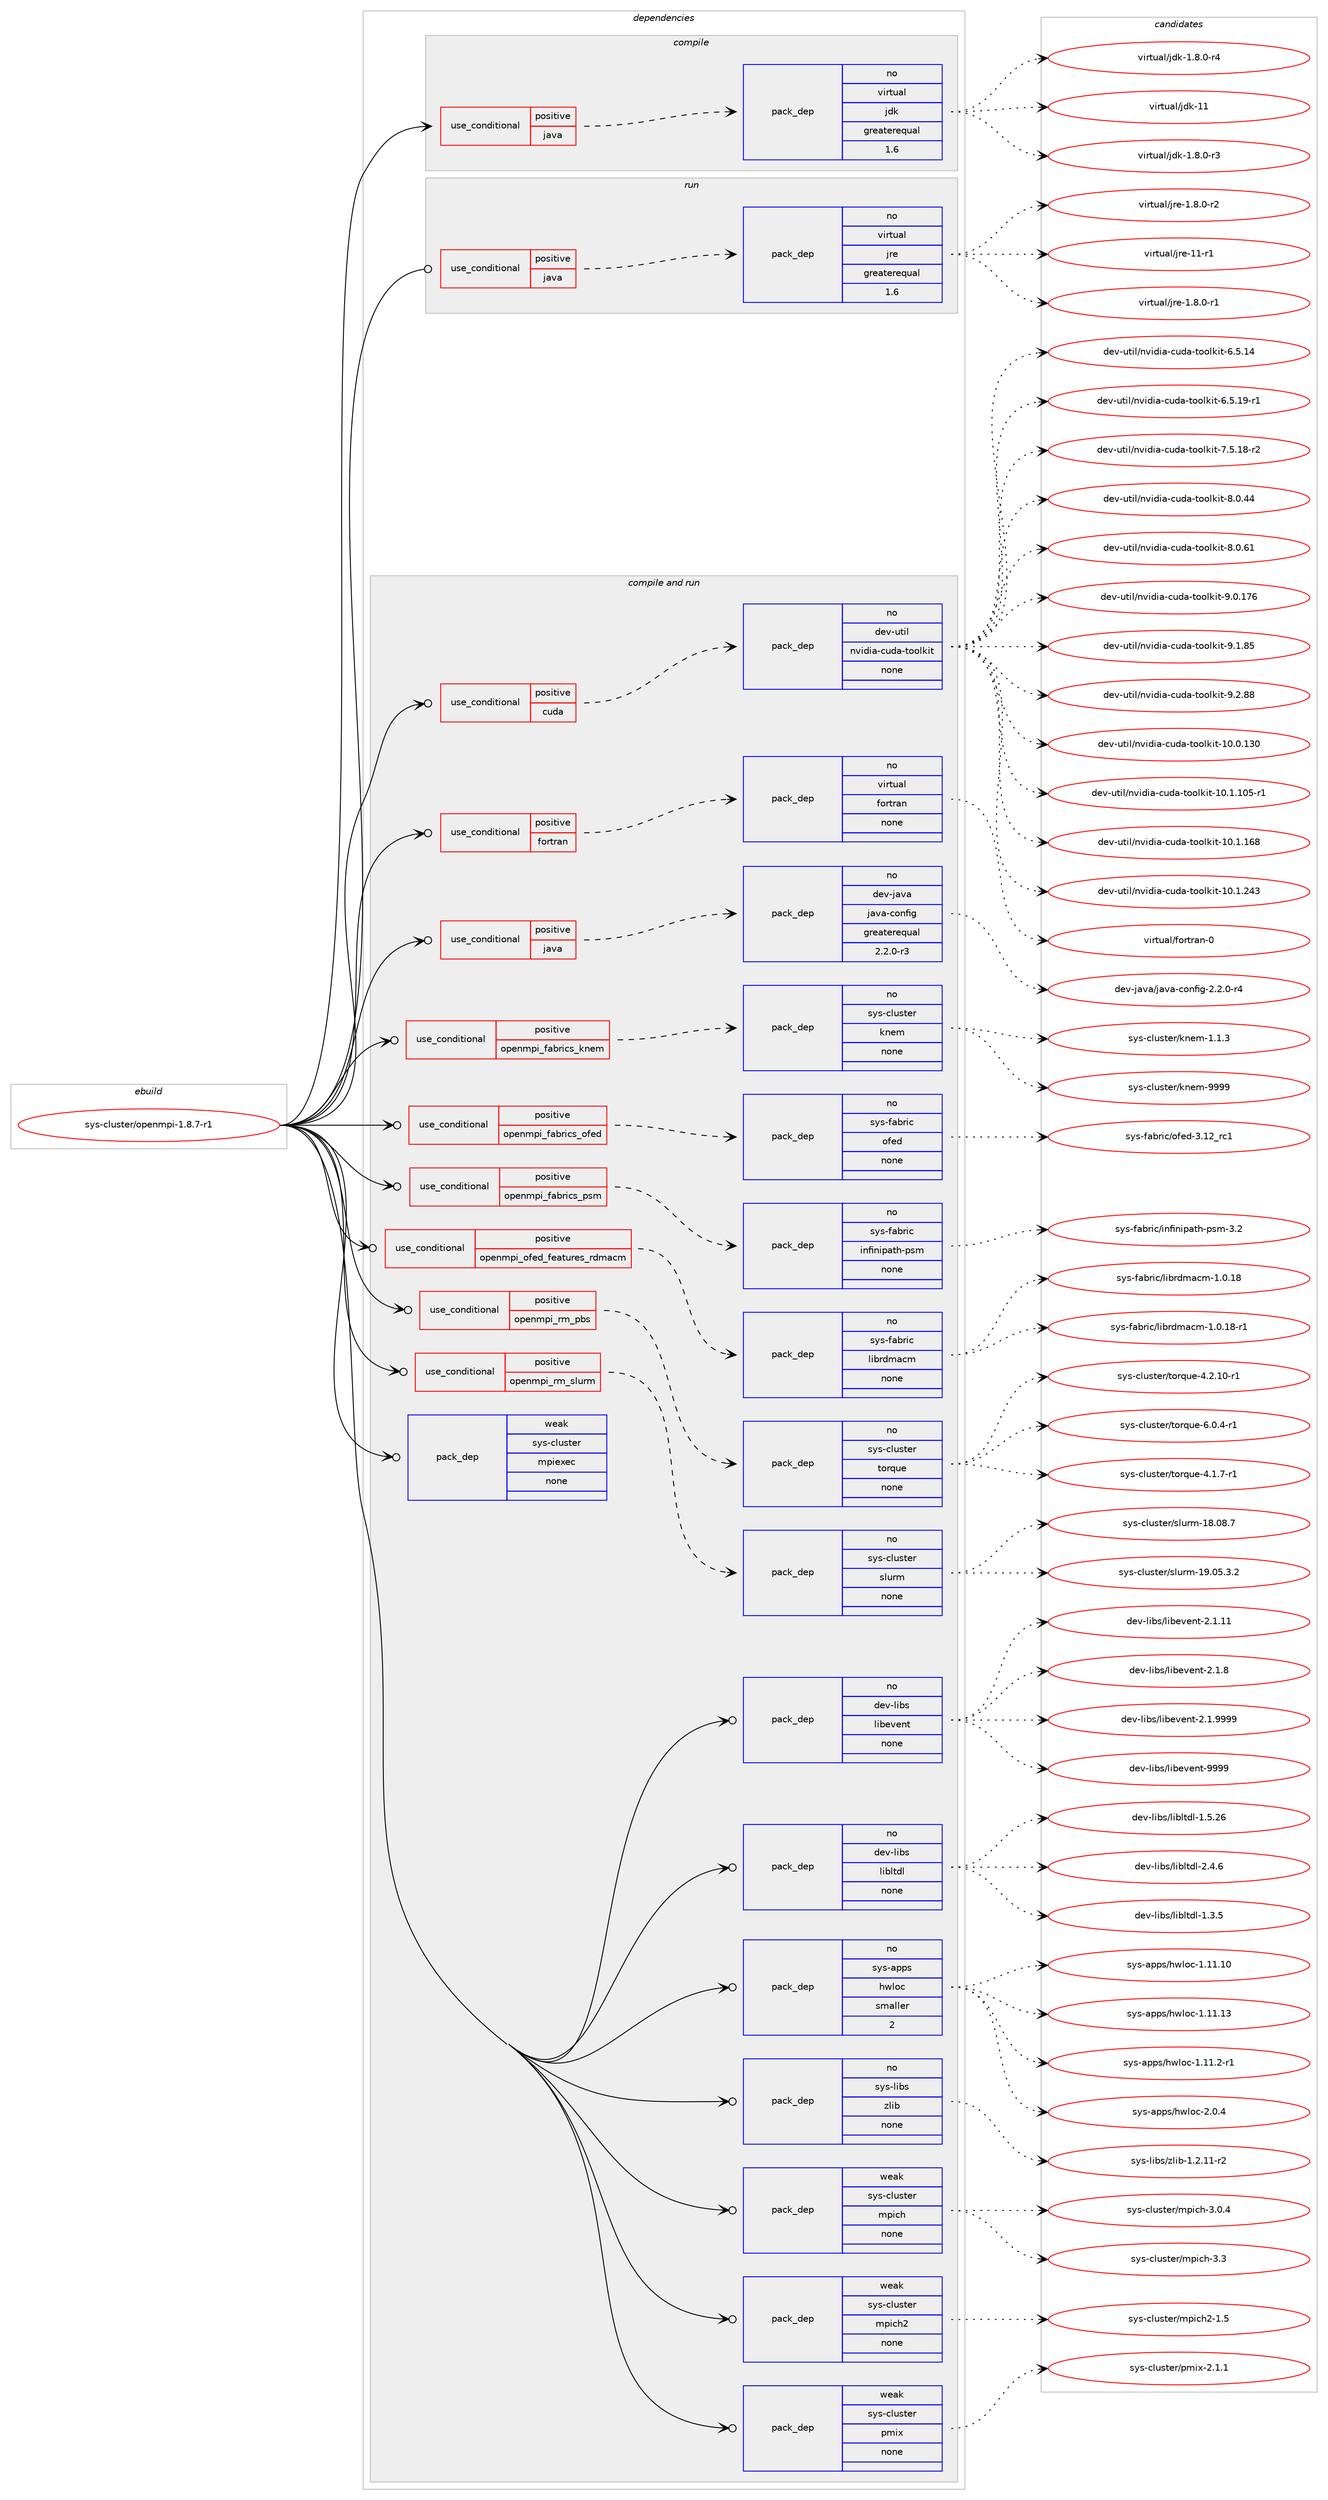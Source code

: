 digraph prolog {

# *************
# Graph options
# *************

newrank=true;
concentrate=true;
compound=true;
graph [rankdir=LR,fontname=Helvetica,fontsize=10,ranksep=1.5];#, ranksep=2.5, nodesep=0.2];
edge  [arrowhead=vee];
node  [fontname=Helvetica,fontsize=10];

# **********
# The ebuild
# **********

subgraph cluster_leftcol {
color=gray;
rank=same;
label=<<i>ebuild</i>>;
id [label="sys-cluster/openmpi-1.8.7-r1", color=red, width=4, href="../sys-cluster/openmpi-1.8.7-r1.svg"];
}

# ****************
# The dependencies
# ****************

subgraph cluster_midcol {
color=gray;
label=<<i>dependencies</i>>;
subgraph cluster_compile {
fillcolor="#eeeeee";
style=filled;
label=<<i>compile</i>>;
subgraph cond213218 {
dependency886906 [label=<<TABLE BORDER="0" CELLBORDER="1" CELLSPACING="0" CELLPADDING="4"><TR><TD ROWSPAN="3" CELLPADDING="10">use_conditional</TD></TR><TR><TD>positive</TD></TR><TR><TD>java</TD></TR></TABLE>>, shape=none, color=red];
subgraph pack658159 {
dependency886907 [label=<<TABLE BORDER="0" CELLBORDER="1" CELLSPACING="0" CELLPADDING="4" WIDTH="220"><TR><TD ROWSPAN="6" CELLPADDING="30">pack_dep</TD></TR><TR><TD WIDTH="110">no</TD></TR><TR><TD>virtual</TD></TR><TR><TD>jdk</TD></TR><TR><TD>greaterequal</TD></TR><TR><TD>1.6</TD></TR></TABLE>>, shape=none, color=blue];
}
dependency886906:e -> dependency886907:w [weight=20,style="dashed",arrowhead="vee"];
}
id:e -> dependency886906:w [weight=20,style="solid",arrowhead="vee"];
}
subgraph cluster_compileandrun {
fillcolor="#eeeeee";
style=filled;
label=<<i>compile and run</i>>;
subgraph cond213219 {
dependency886908 [label=<<TABLE BORDER="0" CELLBORDER="1" CELLSPACING="0" CELLPADDING="4"><TR><TD ROWSPAN="3" CELLPADDING="10">use_conditional</TD></TR><TR><TD>positive</TD></TR><TR><TD>cuda</TD></TR></TABLE>>, shape=none, color=red];
subgraph pack658160 {
dependency886909 [label=<<TABLE BORDER="0" CELLBORDER="1" CELLSPACING="0" CELLPADDING="4" WIDTH="220"><TR><TD ROWSPAN="6" CELLPADDING="30">pack_dep</TD></TR><TR><TD WIDTH="110">no</TD></TR><TR><TD>dev-util</TD></TR><TR><TD>nvidia-cuda-toolkit</TD></TR><TR><TD>none</TD></TR><TR><TD></TD></TR></TABLE>>, shape=none, color=blue];
}
dependency886908:e -> dependency886909:w [weight=20,style="dashed",arrowhead="vee"];
}
id:e -> dependency886908:w [weight=20,style="solid",arrowhead="odotvee"];
subgraph cond213220 {
dependency886910 [label=<<TABLE BORDER="0" CELLBORDER="1" CELLSPACING="0" CELLPADDING="4"><TR><TD ROWSPAN="3" CELLPADDING="10">use_conditional</TD></TR><TR><TD>positive</TD></TR><TR><TD>fortran</TD></TR></TABLE>>, shape=none, color=red];
subgraph pack658161 {
dependency886911 [label=<<TABLE BORDER="0" CELLBORDER="1" CELLSPACING="0" CELLPADDING="4" WIDTH="220"><TR><TD ROWSPAN="6" CELLPADDING="30">pack_dep</TD></TR><TR><TD WIDTH="110">no</TD></TR><TR><TD>virtual</TD></TR><TR><TD>fortran</TD></TR><TR><TD>none</TD></TR><TR><TD></TD></TR></TABLE>>, shape=none, color=blue];
}
dependency886910:e -> dependency886911:w [weight=20,style="dashed",arrowhead="vee"];
}
id:e -> dependency886910:w [weight=20,style="solid",arrowhead="odotvee"];
subgraph cond213221 {
dependency886912 [label=<<TABLE BORDER="0" CELLBORDER="1" CELLSPACING="0" CELLPADDING="4"><TR><TD ROWSPAN="3" CELLPADDING="10">use_conditional</TD></TR><TR><TD>positive</TD></TR><TR><TD>java</TD></TR></TABLE>>, shape=none, color=red];
subgraph pack658162 {
dependency886913 [label=<<TABLE BORDER="0" CELLBORDER="1" CELLSPACING="0" CELLPADDING="4" WIDTH="220"><TR><TD ROWSPAN="6" CELLPADDING="30">pack_dep</TD></TR><TR><TD WIDTH="110">no</TD></TR><TR><TD>dev-java</TD></TR><TR><TD>java-config</TD></TR><TR><TD>greaterequal</TD></TR><TR><TD>2.2.0-r3</TD></TR></TABLE>>, shape=none, color=blue];
}
dependency886912:e -> dependency886913:w [weight=20,style="dashed",arrowhead="vee"];
}
id:e -> dependency886912:w [weight=20,style="solid",arrowhead="odotvee"];
subgraph cond213222 {
dependency886914 [label=<<TABLE BORDER="0" CELLBORDER="1" CELLSPACING="0" CELLPADDING="4"><TR><TD ROWSPAN="3" CELLPADDING="10">use_conditional</TD></TR><TR><TD>positive</TD></TR><TR><TD>openmpi_fabrics_knem</TD></TR></TABLE>>, shape=none, color=red];
subgraph pack658163 {
dependency886915 [label=<<TABLE BORDER="0" CELLBORDER="1" CELLSPACING="0" CELLPADDING="4" WIDTH="220"><TR><TD ROWSPAN="6" CELLPADDING="30">pack_dep</TD></TR><TR><TD WIDTH="110">no</TD></TR><TR><TD>sys-cluster</TD></TR><TR><TD>knem</TD></TR><TR><TD>none</TD></TR><TR><TD></TD></TR></TABLE>>, shape=none, color=blue];
}
dependency886914:e -> dependency886915:w [weight=20,style="dashed",arrowhead="vee"];
}
id:e -> dependency886914:w [weight=20,style="solid",arrowhead="odotvee"];
subgraph cond213223 {
dependency886916 [label=<<TABLE BORDER="0" CELLBORDER="1" CELLSPACING="0" CELLPADDING="4"><TR><TD ROWSPAN="3" CELLPADDING="10">use_conditional</TD></TR><TR><TD>positive</TD></TR><TR><TD>openmpi_fabrics_ofed</TD></TR></TABLE>>, shape=none, color=red];
subgraph pack658164 {
dependency886917 [label=<<TABLE BORDER="0" CELLBORDER="1" CELLSPACING="0" CELLPADDING="4" WIDTH="220"><TR><TD ROWSPAN="6" CELLPADDING="30">pack_dep</TD></TR><TR><TD WIDTH="110">no</TD></TR><TR><TD>sys-fabric</TD></TR><TR><TD>ofed</TD></TR><TR><TD>none</TD></TR><TR><TD></TD></TR></TABLE>>, shape=none, color=blue];
}
dependency886916:e -> dependency886917:w [weight=20,style="dashed",arrowhead="vee"];
}
id:e -> dependency886916:w [weight=20,style="solid",arrowhead="odotvee"];
subgraph cond213224 {
dependency886918 [label=<<TABLE BORDER="0" CELLBORDER="1" CELLSPACING="0" CELLPADDING="4"><TR><TD ROWSPAN="3" CELLPADDING="10">use_conditional</TD></TR><TR><TD>positive</TD></TR><TR><TD>openmpi_fabrics_psm</TD></TR></TABLE>>, shape=none, color=red];
subgraph pack658165 {
dependency886919 [label=<<TABLE BORDER="0" CELLBORDER="1" CELLSPACING="0" CELLPADDING="4" WIDTH="220"><TR><TD ROWSPAN="6" CELLPADDING="30">pack_dep</TD></TR><TR><TD WIDTH="110">no</TD></TR><TR><TD>sys-fabric</TD></TR><TR><TD>infinipath-psm</TD></TR><TR><TD>none</TD></TR><TR><TD></TD></TR></TABLE>>, shape=none, color=blue];
}
dependency886918:e -> dependency886919:w [weight=20,style="dashed",arrowhead="vee"];
}
id:e -> dependency886918:w [weight=20,style="solid",arrowhead="odotvee"];
subgraph cond213225 {
dependency886920 [label=<<TABLE BORDER="0" CELLBORDER="1" CELLSPACING="0" CELLPADDING="4"><TR><TD ROWSPAN="3" CELLPADDING="10">use_conditional</TD></TR><TR><TD>positive</TD></TR><TR><TD>openmpi_ofed_features_rdmacm</TD></TR></TABLE>>, shape=none, color=red];
subgraph pack658166 {
dependency886921 [label=<<TABLE BORDER="0" CELLBORDER="1" CELLSPACING="0" CELLPADDING="4" WIDTH="220"><TR><TD ROWSPAN="6" CELLPADDING="30">pack_dep</TD></TR><TR><TD WIDTH="110">no</TD></TR><TR><TD>sys-fabric</TD></TR><TR><TD>librdmacm</TD></TR><TR><TD>none</TD></TR><TR><TD></TD></TR></TABLE>>, shape=none, color=blue];
}
dependency886920:e -> dependency886921:w [weight=20,style="dashed",arrowhead="vee"];
}
id:e -> dependency886920:w [weight=20,style="solid",arrowhead="odotvee"];
subgraph cond213226 {
dependency886922 [label=<<TABLE BORDER="0" CELLBORDER="1" CELLSPACING="0" CELLPADDING="4"><TR><TD ROWSPAN="3" CELLPADDING="10">use_conditional</TD></TR><TR><TD>positive</TD></TR><TR><TD>openmpi_rm_pbs</TD></TR></TABLE>>, shape=none, color=red];
subgraph pack658167 {
dependency886923 [label=<<TABLE BORDER="0" CELLBORDER="1" CELLSPACING="0" CELLPADDING="4" WIDTH="220"><TR><TD ROWSPAN="6" CELLPADDING="30">pack_dep</TD></TR><TR><TD WIDTH="110">no</TD></TR><TR><TD>sys-cluster</TD></TR><TR><TD>torque</TD></TR><TR><TD>none</TD></TR><TR><TD></TD></TR></TABLE>>, shape=none, color=blue];
}
dependency886922:e -> dependency886923:w [weight=20,style="dashed",arrowhead="vee"];
}
id:e -> dependency886922:w [weight=20,style="solid",arrowhead="odotvee"];
subgraph cond213227 {
dependency886924 [label=<<TABLE BORDER="0" CELLBORDER="1" CELLSPACING="0" CELLPADDING="4"><TR><TD ROWSPAN="3" CELLPADDING="10">use_conditional</TD></TR><TR><TD>positive</TD></TR><TR><TD>openmpi_rm_slurm</TD></TR></TABLE>>, shape=none, color=red];
subgraph pack658168 {
dependency886925 [label=<<TABLE BORDER="0" CELLBORDER="1" CELLSPACING="0" CELLPADDING="4" WIDTH="220"><TR><TD ROWSPAN="6" CELLPADDING="30">pack_dep</TD></TR><TR><TD WIDTH="110">no</TD></TR><TR><TD>sys-cluster</TD></TR><TR><TD>slurm</TD></TR><TR><TD>none</TD></TR><TR><TD></TD></TR></TABLE>>, shape=none, color=blue];
}
dependency886924:e -> dependency886925:w [weight=20,style="dashed",arrowhead="vee"];
}
id:e -> dependency886924:w [weight=20,style="solid",arrowhead="odotvee"];
subgraph pack658169 {
dependency886926 [label=<<TABLE BORDER="0" CELLBORDER="1" CELLSPACING="0" CELLPADDING="4" WIDTH="220"><TR><TD ROWSPAN="6" CELLPADDING="30">pack_dep</TD></TR><TR><TD WIDTH="110">no</TD></TR><TR><TD>dev-libs</TD></TR><TR><TD>libevent</TD></TR><TR><TD>none</TD></TR><TR><TD></TD></TR></TABLE>>, shape=none, color=blue];
}
id:e -> dependency886926:w [weight=20,style="solid",arrowhead="odotvee"];
subgraph pack658170 {
dependency886927 [label=<<TABLE BORDER="0" CELLBORDER="1" CELLSPACING="0" CELLPADDING="4" WIDTH="220"><TR><TD ROWSPAN="6" CELLPADDING="30">pack_dep</TD></TR><TR><TD WIDTH="110">no</TD></TR><TR><TD>dev-libs</TD></TR><TR><TD>libltdl</TD></TR><TR><TD>none</TD></TR><TR><TD></TD></TR></TABLE>>, shape=none, color=blue];
}
id:e -> dependency886927:w [weight=20,style="solid",arrowhead="odotvee"];
subgraph pack658171 {
dependency886928 [label=<<TABLE BORDER="0" CELLBORDER="1" CELLSPACING="0" CELLPADDING="4" WIDTH="220"><TR><TD ROWSPAN="6" CELLPADDING="30">pack_dep</TD></TR><TR><TD WIDTH="110">no</TD></TR><TR><TD>sys-apps</TD></TR><TR><TD>hwloc</TD></TR><TR><TD>smaller</TD></TR><TR><TD>2</TD></TR></TABLE>>, shape=none, color=blue];
}
id:e -> dependency886928:w [weight=20,style="solid",arrowhead="odotvee"];
subgraph pack658172 {
dependency886929 [label=<<TABLE BORDER="0" CELLBORDER="1" CELLSPACING="0" CELLPADDING="4" WIDTH="220"><TR><TD ROWSPAN="6" CELLPADDING="30">pack_dep</TD></TR><TR><TD WIDTH="110">no</TD></TR><TR><TD>sys-libs</TD></TR><TR><TD>zlib</TD></TR><TR><TD>none</TD></TR><TR><TD></TD></TR></TABLE>>, shape=none, color=blue];
}
id:e -> dependency886929:w [weight=20,style="solid",arrowhead="odotvee"];
subgraph pack658173 {
dependency886930 [label=<<TABLE BORDER="0" CELLBORDER="1" CELLSPACING="0" CELLPADDING="4" WIDTH="220"><TR><TD ROWSPAN="6" CELLPADDING="30">pack_dep</TD></TR><TR><TD WIDTH="110">weak</TD></TR><TR><TD>sys-cluster</TD></TR><TR><TD>mpich</TD></TR><TR><TD>none</TD></TR><TR><TD></TD></TR></TABLE>>, shape=none, color=blue];
}
id:e -> dependency886930:w [weight=20,style="solid",arrowhead="odotvee"];
subgraph pack658174 {
dependency886931 [label=<<TABLE BORDER="0" CELLBORDER="1" CELLSPACING="0" CELLPADDING="4" WIDTH="220"><TR><TD ROWSPAN="6" CELLPADDING="30">pack_dep</TD></TR><TR><TD WIDTH="110">weak</TD></TR><TR><TD>sys-cluster</TD></TR><TR><TD>mpich2</TD></TR><TR><TD>none</TD></TR><TR><TD></TD></TR></TABLE>>, shape=none, color=blue];
}
id:e -> dependency886931:w [weight=20,style="solid",arrowhead="odotvee"];
subgraph pack658175 {
dependency886932 [label=<<TABLE BORDER="0" CELLBORDER="1" CELLSPACING="0" CELLPADDING="4" WIDTH="220"><TR><TD ROWSPAN="6" CELLPADDING="30">pack_dep</TD></TR><TR><TD WIDTH="110">weak</TD></TR><TR><TD>sys-cluster</TD></TR><TR><TD>mpiexec</TD></TR><TR><TD>none</TD></TR><TR><TD></TD></TR></TABLE>>, shape=none, color=blue];
}
id:e -> dependency886932:w [weight=20,style="solid",arrowhead="odotvee"];
subgraph pack658176 {
dependency886933 [label=<<TABLE BORDER="0" CELLBORDER="1" CELLSPACING="0" CELLPADDING="4" WIDTH="220"><TR><TD ROWSPAN="6" CELLPADDING="30">pack_dep</TD></TR><TR><TD WIDTH="110">weak</TD></TR><TR><TD>sys-cluster</TD></TR><TR><TD>pmix</TD></TR><TR><TD>none</TD></TR><TR><TD></TD></TR></TABLE>>, shape=none, color=blue];
}
id:e -> dependency886933:w [weight=20,style="solid",arrowhead="odotvee"];
}
subgraph cluster_run {
fillcolor="#eeeeee";
style=filled;
label=<<i>run</i>>;
subgraph cond213228 {
dependency886934 [label=<<TABLE BORDER="0" CELLBORDER="1" CELLSPACING="0" CELLPADDING="4"><TR><TD ROWSPAN="3" CELLPADDING="10">use_conditional</TD></TR><TR><TD>positive</TD></TR><TR><TD>java</TD></TR></TABLE>>, shape=none, color=red];
subgraph pack658177 {
dependency886935 [label=<<TABLE BORDER="0" CELLBORDER="1" CELLSPACING="0" CELLPADDING="4" WIDTH="220"><TR><TD ROWSPAN="6" CELLPADDING="30">pack_dep</TD></TR><TR><TD WIDTH="110">no</TD></TR><TR><TD>virtual</TD></TR><TR><TD>jre</TD></TR><TR><TD>greaterequal</TD></TR><TR><TD>1.6</TD></TR></TABLE>>, shape=none, color=blue];
}
dependency886934:e -> dependency886935:w [weight=20,style="dashed",arrowhead="vee"];
}
id:e -> dependency886934:w [weight=20,style="solid",arrowhead="odot"];
}
}

# **************
# The candidates
# **************

subgraph cluster_choices {
rank=same;
color=gray;
label=<<i>candidates</i>>;

subgraph choice658159 {
color=black;
nodesep=1;
choice11810511411611797108471061001074549465646484511451 [label="virtual/jdk-1.8.0-r3", color=red, width=4,href="../virtual/jdk-1.8.0-r3.svg"];
choice11810511411611797108471061001074549465646484511452 [label="virtual/jdk-1.8.0-r4", color=red, width=4,href="../virtual/jdk-1.8.0-r4.svg"];
choice1181051141161179710847106100107454949 [label="virtual/jdk-11", color=red, width=4,href="../virtual/jdk-11.svg"];
dependency886907:e -> choice11810511411611797108471061001074549465646484511451:w [style=dotted,weight="100"];
dependency886907:e -> choice11810511411611797108471061001074549465646484511452:w [style=dotted,weight="100"];
dependency886907:e -> choice1181051141161179710847106100107454949:w [style=dotted,weight="100"];
}
subgraph choice658160 {
color=black;
nodesep=1;
choice10010111845117116105108471101181051001059745991171009745116111111108107105116454948464846495148 [label="dev-util/nvidia-cuda-toolkit-10.0.130", color=red, width=4,href="../dev-util/nvidia-cuda-toolkit-10.0.130.svg"];
choice100101118451171161051084711011810510010597459911710097451161111111081071051164549484649464948534511449 [label="dev-util/nvidia-cuda-toolkit-10.1.105-r1", color=red, width=4,href="../dev-util/nvidia-cuda-toolkit-10.1.105-r1.svg"];
choice10010111845117116105108471101181051001059745991171009745116111111108107105116454948464946495456 [label="dev-util/nvidia-cuda-toolkit-10.1.168", color=red, width=4,href="../dev-util/nvidia-cuda-toolkit-10.1.168.svg"];
choice10010111845117116105108471101181051001059745991171009745116111111108107105116454948464946505251 [label="dev-util/nvidia-cuda-toolkit-10.1.243", color=red, width=4,href="../dev-util/nvidia-cuda-toolkit-10.1.243.svg"];
choice1001011184511711610510847110118105100105974599117100974511611111110810710511645544653464952 [label="dev-util/nvidia-cuda-toolkit-6.5.14", color=red, width=4,href="../dev-util/nvidia-cuda-toolkit-6.5.14.svg"];
choice10010111845117116105108471101181051001059745991171009745116111111108107105116455446534649574511449 [label="dev-util/nvidia-cuda-toolkit-6.5.19-r1", color=red, width=4,href="../dev-util/nvidia-cuda-toolkit-6.5.19-r1.svg"];
choice10010111845117116105108471101181051001059745991171009745116111111108107105116455546534649564511450 [label="dev-util/nvidia-cuda-toolkit-7.5.18-r2", color=red, width=4,href="../dev-util/nvidia-cuda-toolkit-7.5.18-r2.svg"];
choice1001011184511711610510847110118105100105974599117100974511611111110810710511645564648465252 [label="dev-util/nvidia-cuda-toolkit-8.0.44", color=red, width=4,href="../dev-util/nvidia-cuda-toolkit-8.0.44.svg"];
choice1001011184511711610510847110118105100105974599117100974511611111110810710511645564648465449 [label="dev-util/nvidia-cuda-toolkit-8.0.61", color=red, width=4,href="../dev-util/nvidia-cuda-toolkit-8.0.61.svg"];
choice100101118451171161051084711011810510010597459911710097451161111111081071051164557464846495554 [label="dev-util/nvidia-cuda-toolkit-9.0.176", color=red, width=4,href="../dev-util/nvidia-cuda-toolkit-9.0.176.svg"];
choice1001011184511711610510847110118105100105974599117100974511611111110810710511645574649465653 [label="dev-util/nvidia-cuda-toolkit-9.1.85", color=red, width=4,href="../dev-util/nvidia-cuda-toolkit-9.1.85.svg"];
choice1001011184511711610510847110118105100105974599117100974511611111110810710511645574650465656 [label="dev-util/nvidia-cuda-toolkit-9.2.88", color=red, width=4,href="../dev-util/nvidia-cuda-toolkit-9.2.88.svg"];
dependency886909:e -> choice10010111845117116105108471101181051001059745991171009745116111111108107105116454948464846495148:w [style=dotted,weight="100"];
dependency886909:e -> choice100101118451171161051084711011810510010597459911710097451161111111081071051164549484649464948534511449:w [style=dotted,weight="100"];
dependency886909:e -> choice10010111845117116105108471101181051001059745991171009745116111111108107105116454948464946495456:w [style=dotted,weight="100"];
dependency886909:e -> choice10010111845117116105108471101181051001059745991171009745116111111108107105116454948464946505251:w [style=dotted,weight="100"];
dependency886909:e -> choice1001011184511711610510847110118105100105974599117100974511611111110810710511645544653464952:w [style=dotted,weight="100"];
dependency886909:e -> choice10010111845117116105108471101181051001059745991171009745116111111108107105116455446534649574511449:w [style=dotted,weight="100"];
dependency886909:e -> choice10010111845117116105108471101181051001059745991171009745116111111108107105116455546534649564511450:w [style=dotted,weight="100"];
dependency886909:e -> choice1001011184511711610510847110118105100105974599117100974511611111110810710511645564648465252:w [style=dotted,weight="100"];
dependency886909:e -> choice1001011184511711610510847110118105100105974599117100974511611111110810710511645564648465449:w [style=dotted,weight="100"];
dependency886909:e -> choice100101118451171161051084711011810510010597459911710097451161111111081071051164557464846495554:w [style=dotted,weight="100"];
dependency886909:e -> choice1001011184511711610510847110118105100105974599117100974511611111110810710511645574649465653:w [style=dotted,weight="100"];
dependency886909:e -> choice1001011184511711610510847110118105100105974599117100974511611111110810710511645574650465656:w [style=dotted,weight="100"];
}
subgraph choice658161 {
color=black;
nodesep=1;
choice1181051141161179710847102111114116114971104548 [label="virtual/fortran-0", color=red, width=4,href="../virtual/fortran-0.svg"];
dependency886911:e -> choice1181051141161179710847102111114116114971104548:w [style=dotted,weight="100"];
}
subgraph choice658162 {
color=black;
nodesep=1;
choice10010111845106971189747106971189745991111101021051034550465046484511452 [label="dev-java/java-config-2.2.0-r4", color=red, width=4,href="../dev-java/java-config-2.2.0-r4.svg"];
dependency886913:e -> choice10010111845106971189747106971189745991111101021051034550465046484511452:w [style=dotted,weight="100"];
}
subgraph choice658163 {
color=black;
nodesep=1;
choice115121115459910811711511610111447107110101109454946494651 [label="sys-cluster/knem-1.1.3", color=red, width=4,href="../sys-cluster/knem-1.1.3.svg"];
choice1151211154599108117115116101114471071101011094557575757 [label="sys-cluster/knem-9999", color=red, width=4,href="../sys-cluster/knem-9999.svg"];
dependency886915:e -> choice115121115459910811711511610111447107110101109454946494651:w [style=dotted,weight="100"];
dependency886915:e -> choice1151211154599108117115116101114471071101011094557575757:w [style=dotted,weight="100"];
}
subgraph choice658164 {
color=black;
nodesep=1;
choice11512111545102979811410599471111021011004551464950951149949 [label="sys-fabric/ofed-3.12_rc1", color=red, width=4,href="../sys-fabric/ofed-3.12_rc1.svg"];
dependency886917:e -> choice11512111545102979811410599471111021011004551464950951149949:w [style=dotted,weight="100"];
}
subgraph choice658165 {
color=black;
nodesep=1;
choice1151211154510297981141059947105110102105110105112971161044511211510945514650 [label="sys-fabric/infinipath-psm-3.2", color=red, width=4,href="../sys-fabric/infinipath-psm-3.2.svg"];
dependency886919:e -> choice1151211154510297981141059947105110102105110105112971161044511211510945514650:w [style=dotted,weight="100"];
}
subgraph choice658166 {
color=black;
nodesep=1;
choice115121115451029798114105994710810598114100109979910945494648464956 [label="sys-fabric/librdmacm-1.0.18", color=red, width=4,href="../sys-fabric/librdmacm-1.0.18.svg"];
choice1151211154510297981141059947108105981141001099799109454946484649564511449 [label="sys-fabric/librdmacm-1.0.18-r1", color=red, width=4,href="../sys-fabric/librdmacm-1.0.18-r1.svg"];
dependency886921:e -> choice115121115451029798114105994710810598114100109979910945494648464956:w [style=dotted,weight="100"];
dependency886921:e -> choice1151211154510297981141059947108105981141001099799109454946484649564511449:w [style=dotted,weight="100"];
}
subgraph choice658167 {
color=black;
nodesep=1;
choice1151211154599108117115116101114471161111141131171014552464946554511449 [label="sys-cluster/torque-4.1.7-r1", color=red, width=4,href="../sys-cluster/torque-4.1.7-r1.svg"];
choice115121115459910811711511610111447116111114113117101455246504649484511449 [label="sys-cluster/torque-4.2.10-r1", color=red, width=4,href="../sys-cluster/torque-4.2.10-r1.svg"];
choice1151211154599108117115116101114471161111141131171014554464846524511449 [label="sys-cluster/torque-6.0.4-r1", color=red, width=4,href="../sys-cluster/torque-6.0.4-r1.svg"];
dependency886923:e -> choice1151211154599108117115116101114471161111141131171014552464946554511449:w [style=dotted,weight="100"];
dependency886923:e -> choice115121115459910811711511610111447116111114113117101455246504649484511449:w [style=dotted,weight="100"];
dependency886923:e -> choice1151211154599108117115116101114471161111141131171014554464846524511449:w [style=dotted,weight="100"];
}
subgraph choice658168 {
color=black;
nodesep=1;
choice1151211154599108117115116101114471151081171141094549564648564655 [label="sys-cluster/slurm-18.08.7", color=red, width=4,href="../sys-cluster/slurm-18.08.7.svg"];
choice11512111545991081171151161011144711510811711410945495746485346514650 [label="sys-cluster/slurm-19.05.3.2", color=red, width=4,href="../sys-cluster/slurm-19.05.3.2.svg"];
dependency886925:e -> choice1151211154599108117115116101114471151081171141094549564648564655:w [style=dotted,weight="100"];
dependency886925:e -> choice11512111545991081171151161011144711510811711410945495746485346514650:w [style=dotted,weight="100"];
}
subgraph choice658169 {
color=black;
nodesep=1;
choice1001011184510810598115471081059810111810111011645504649464949 [label="dev-libs/libevent-2.1.11", color=red, width=4,href="../dev-libs/libevent-2.1.11.svg"];
choice10010111845108105981154710810598101118101110116455046494656 [label="dev-libs/libevent-2.1.8", color=red, width=4,href="../dev-libs/libevent-2.1.8.svg"];
choice10010111845108105981154710810598101118101110116455046494657575757 [label="dev-libs/libevent-2.1.9999", color=red, width=4,href="../dev-libs/libevent-2.1.9999.svg"];
choice100101118451081059811547108105981011181011101164557575757 [label="dev-libs/libevent-9999", color=red, width=4,href="../dev-libs/libevent-9999.svg"];
dependency886926:e -> choice1001011184510810598115471081059810111810111011645504649464949:w [style=dotted,weight="100"];
dependency886926:e -> choice10010111845108105981154710810598101118101110116455046494656:w [style=dotted,weight="100"];
dependency886926:e -> choice10010111845108105981154710810598101118101110116455046494657575757:w [style=dotted,weight="100"];
dependency886926:e -> choice100101118451081059811547108105981011181011101164557575757:w [style=dotted,weight="100"];
}
subgraph choice658170 {
color=black;
nodesep=1;
choice10010111845108105981154710810598108116100108454946514653 [label="dev-libs/libltdl-1.3.5", color=red, width=4,href="../dev-libs/libltdl-1.3.5.svg"];
choice1001011184510810598115471081059810811610010845494653465054 [label="dev-libs/libltdl-1.5.26", color=red, width=4,href="../dev-libs/libltdl-1.5.26.svg"];
choice10010111845108105981154710810598108116100108455046524654 [label="dev-libs/libltdl-2.4.6", color=red, width=4,href="../dev-libs/libltdl-2.4.6.svg"];
dependency886927:e -> choice10010111845108105981154710810598108116100108454946514653:w [style=dotted,weight="100"];
dependency886927:e -> choice1001011184510810598115471081059810811610010845494653465054:w [style=dotted,weight="100"];
dependency886927:e -> choice10010111845108105981154710810598108116100108455046524654:w [style=dotted,weight="100"];
}
subgraph choice658171 {
color=black;
nodesep=1;
choice115121115459711211211547104119108111994549464949464948 [label="sys-apps/hwloc-1.11.10", color=red, width=4,href="../sys-apps/hwloc-1.11.10.svg"];
choice115121115459711211211547104119108111994549464949464951 [label="sys-apps/hwloc-1.11.13", color=red, width=4,href="../sys-apps/hwloc-1.11.13.svg"];
choice11512111545971121121154710411910811199454946494946504511449 [label="sys-apps/hwloc-1.11.2-r1", color=red, width=4,href="../sys-apps/hwloc-1.11.2-r1.svg"];
choice11512111545971121121154710411910811199455046484652 [label="sys-apps/hwloc-2.0.4", color=red, width=4,href="../sys-apps/hwloc-2.0.4.svg"];
dependency886928:e -> choice115121115459711211211547104119108111994549464949464948:w [style=dotted,weight="100"];
dependency886928:e -> choice115121115459711211211547104119108111994549464949464951:w [style=dotted,weight="100"];
dependency886928:e -> choice11512111545971121121154710411910811199454946494946504511449:w [style=dotted,weight="100"];
dependency886928:e -> choice11512111545971121121154710411910811199455046484652:w [style=dotted,weight="100"];
}
subgraph choice658172 {
color=black;
nodesep=1;
choice11512111545108105981154712210810598454946504649494511450 [label="sys-libs/zlib-1.2.11-r2", color=red, width=4,href="../sys-libs/zlib-1.2.11-r2.svg"];
dependency886929:e -> choice11512111545108105981154712210810598454946504649494511450:w [style=dotted,weight="100"];
}
subgraph choice658173 {
color=black;
nodesep=1;
choice11512111545991081171151161011144710911210599104455146484652 [label="sys-cluster/mpich-3.0.4", color=red, width=4,href="../sys-cluster/mpich-3.0.4.svg"];
choice1151211154599108117115116101114471091121059910445514651 [label="sys-cluster/mpich-3.3", color=red, width=4,href="../sys-cluster/mpich-3.3.svg"];
dependency886930:e -> choice11512111545991081171151161011144710911210599104455146484652:w [style=dotted,weight="100"];
dependency886930:e -> choice1151211154599108117115116101114471091121059910445514651:w [style=dotted,weight="100"];
}
subgraph choice658174 {
color=black;
nodesep=1;
choice115121115459910811711511610111447109112105991045045494653 [label="sys-cluster/mpich2-1.5", color=red, width=4,href="../sys-cluster/mpich2-1.5.svg"];
dependency886931:e -> choice115121115459910811711511610111447109112105991045045494653:w [style=dotted,weight="100"];
}
subgraph choice658175 {
color=black;
nodesep=1;
}
subgraph choice658176 {
color=black;
nodesep=1;
choice115121115459910811711511610111447112109105120455046494649 [label="sys-cluster/pmix-2.1.1", color=red, width=4,href="../sys-cluster/pmix-2.1.1.svg"];
dependency886933:e -> choice115121115459910811711511610111447112109105120455046494649:w [style=dotted,weight="100"];
}
subgraph choice658177 {
color=black;
nodesep=1;
choice11810511411611797108471061141014549465646484511449 [label="virtual/jre-1.8.0-r1", color=red, width=4,href="../virtual/jre-1.8.0-r1.svg"];
choice11810511411611797108471061141014549465646484511450 [label="virtual/jre-1.8.0-r2", color=red, width=4,href="../virtual/jre-1.8.0-r2.svg"];
choice11810511411611797108471061141014549494511449 [label="virtual/jre-11-r1", color=red, width=4,href="../virtual/jre-11-r1.svg"];
dependency886935:e -> choice11810511411611797108471061141014549465646484511449:w [style=dotted,weight="100"];
dependency886935:e -> choice11810511411611797108471061141014549465646484511450:w [style=dotted,weight="100"];
dependency886935:e -> choice11810511411611797108471061141014549494511449:w [style=dotted,weight="100"];
}
}

}
